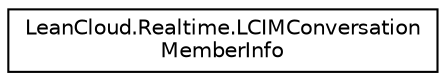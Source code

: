 digraph "Graphical Class Hierarchy"
{
  edge [fontname="Helvetica",fontsize="10",labelfontname="Helvetica",labelfontsize="10"];
  node [fontname="Helvetica",fontsize="10",shape=record];
  rankdir="LR";
  Node1 [label="LeanCloud.Realtime.LCIMConversation\lMemberInfo",height=0.2,width=0.4,color="black", fillcolor="white", style="filled",URL="$classLeanCloud_1_1Realtime_1_1LCIMConversationMemberInfo.html"];
}
